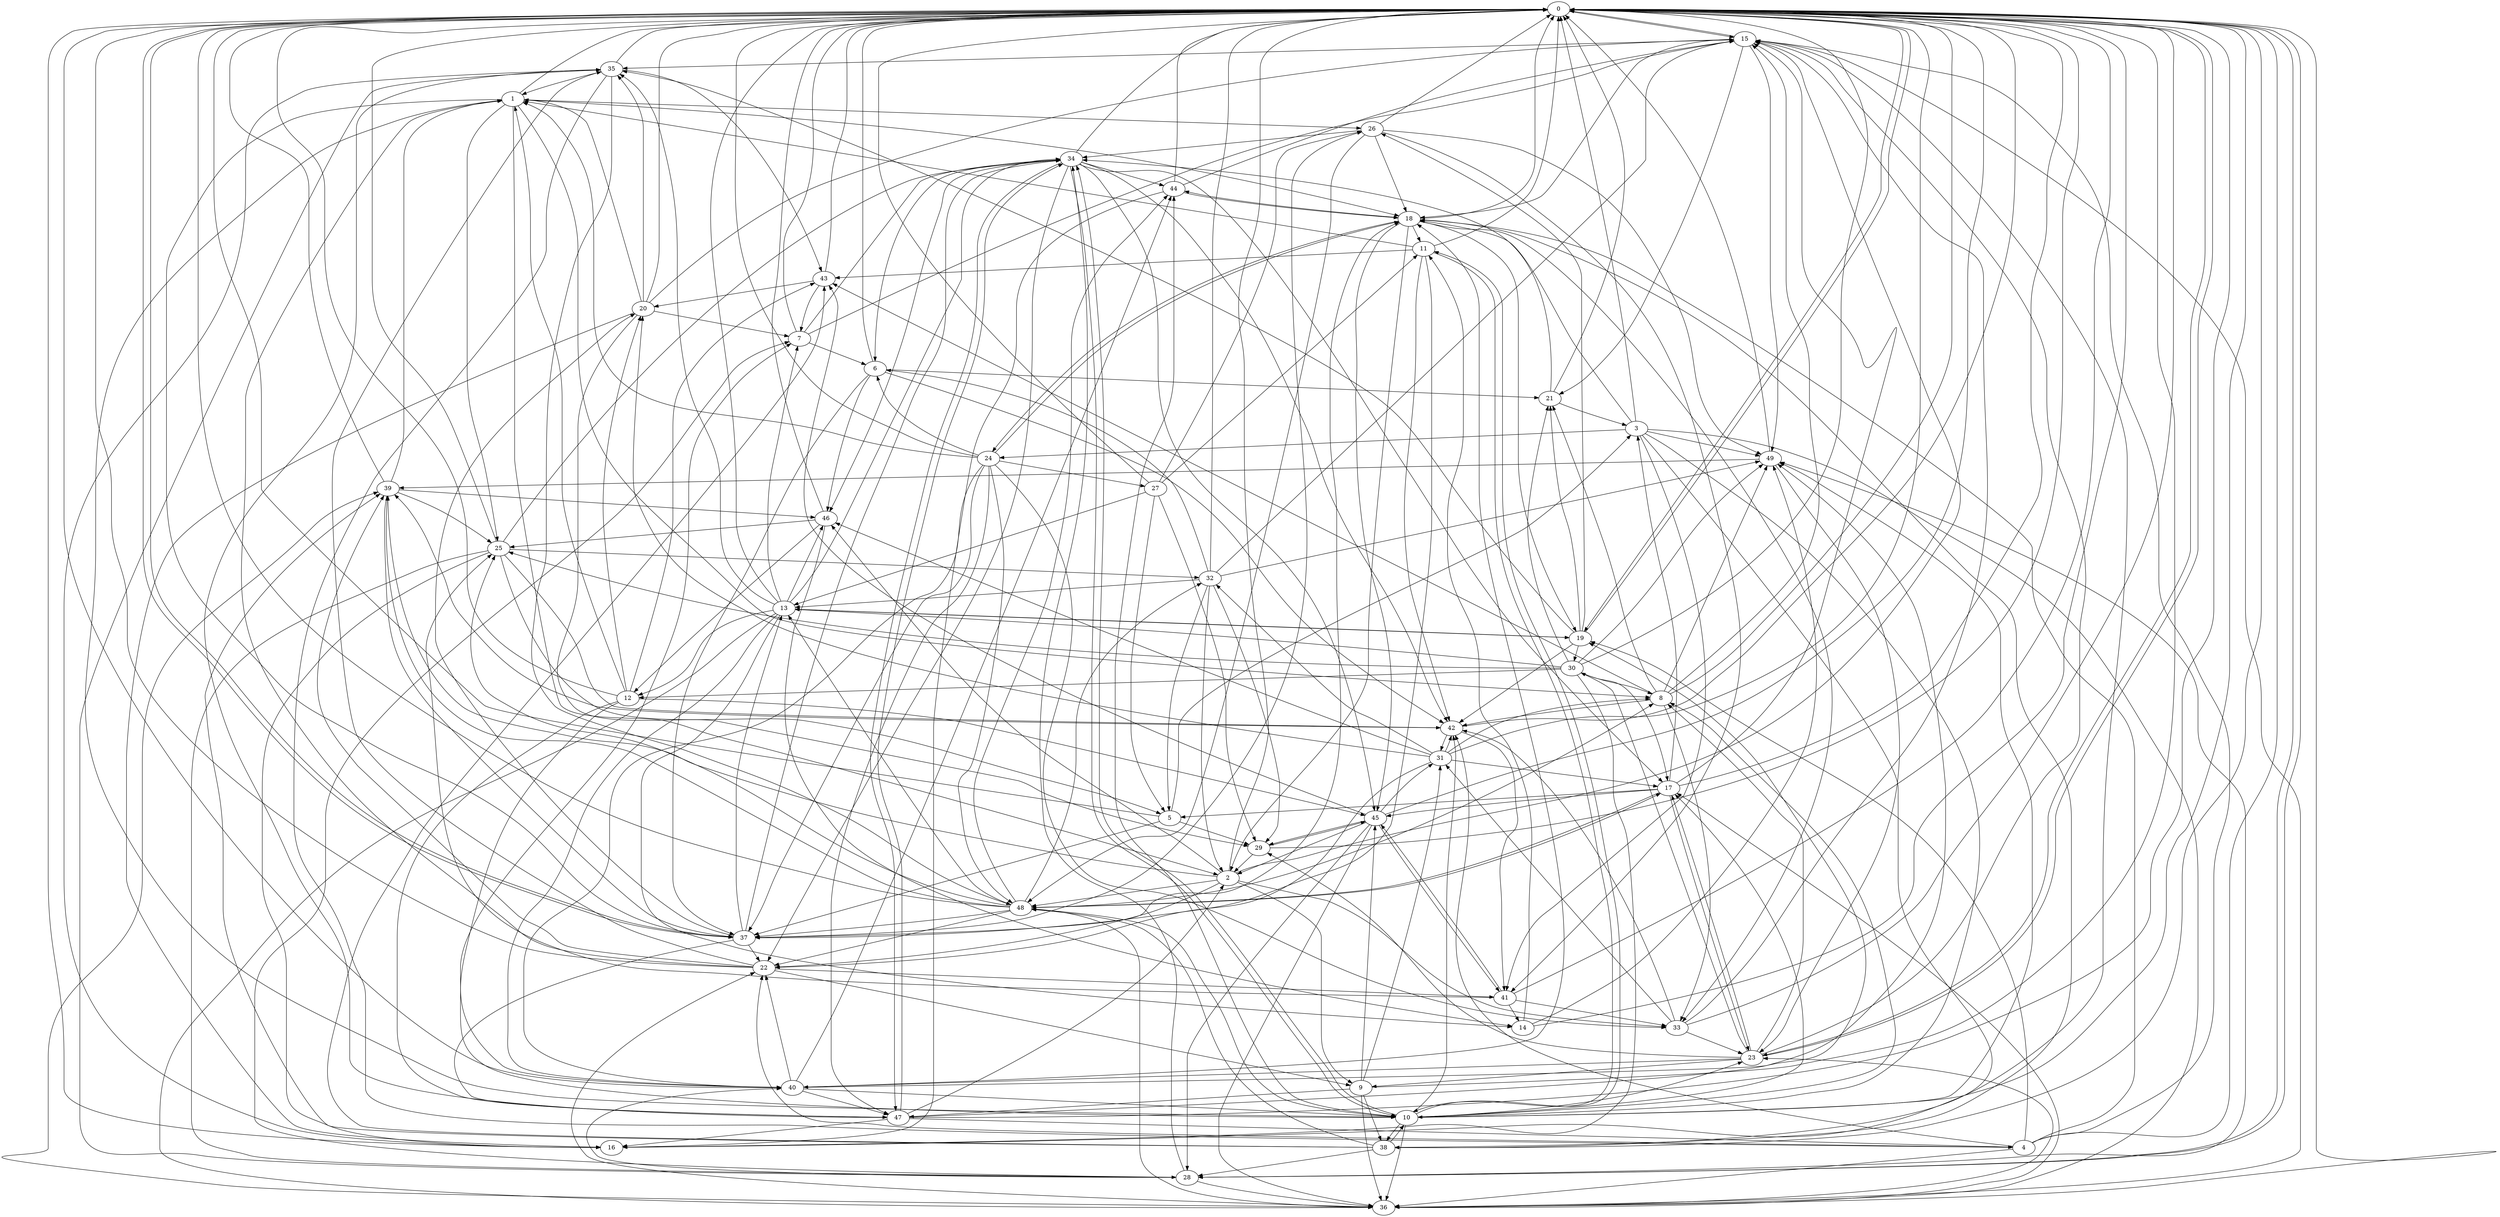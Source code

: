 strict digraph "" {
	0	 [component_delay=3];
	15	 [component_delay=3];
	0 -> 15	 [wire_delay=1];
	19	 [component_delay=3];
	0 -> 19	 [wire_delay=1];
	23	 [component_delay=3];
	0 -> 23	 [wire_delay=1];
	28	 [component_delay=3];
	0 -> 28	 [wire_delay=1];
	37	 [component_delay=3];
	0 -> 37	 [wire_delay=1];
	1	 [component_delay=3];
	1 -> 0	 [wire_delay=1];
	2	 [component_delay=3];
	1 -> 2	 [wire_delay=1];
	8	 [component_delay=3];
	1 -> 8	 [wire_delay=1];
	10	 [component_delay=3];
	1 -> 10	 [wire_delay=1];
	18	 [component_delay=3];
	1 -> 18	 [wire_delay=1];
	25	 [component_delay=3];
	1 -> 25	 [wire_delay=1];
	26	 [component_delay=3];
	1 -> 26	 [wire_delay=1];
	1 -> 37	 [wire_delay=1];
	2 -> 0	 [wire_delay=1];
	9	 [component_delay=3];
	2 -> 9	 [wire_delay=1];
	2 -> 15	 [wire_delay=1];
	22	 [component_delay=3];
	2 -> 22	 [wire_delay=1];
	33	 [component_delay=3];
	2 -> 33	 [wire_delay=1];
	39	 [component_delay=3];
	2 -> 39	 [wire_delay=1];
	46	 [component_delay=3];
	2 -> 46	 [wire_delay=1];
	48	 [component_delay=3];
	2 -> 48	 [wire_delay=1];
	3	 [component_delay=3];
	3 -> 0	 [wire_delay=1];
	3 -> 10	 [wire_delay=1];
	3 -> 18	 [wire_delay=1];
	24	 [component_delay=3];
	3 -> 24	 [wire_delay=1];
	36	 [component_delay=3];
	3 -> 36	 [wire_delay=1];
	38	 [component_delay=3];
	3 -> 38	 [wire_delay=1];
	41	 [component_delay=3];
	3 -> 41	 [wire_delay=1];
	49	 [component_delay=3];
	3 -> 49	 [wire_delay=1];
	4	 [component_delay=3];
	4 -> 0	 [wire_delay=1];
	4 -> 15	 [wire_delay=1];
	4 -> 18	 [wire_delay=1];
	4 -> 19	 [wire_delay=1];
	4 -> 22	 [wire_delay=1];
	4 -> 36	 [wire_delay=1];
	42	 [component_delay=3];
	4 -> 42	 [wire_delay=1];
	5	 [component_delay=3];
	5 -> 0	 [wire_delay=1];
	5 -> 3	 [wire_delay=1];
	29	 [component_delay=3];
	5 -> 29	 [wire_delay=1];
	5 -> 37	 [wire_delay=1];
	6	 [component_delay=3];
	6 -> 0	 [wire_delay=1];
	21	 [component_delay=3];
	6 -> 21	 [wire_delay=1];
	6 -> 37	 [wire_delay=1];
	6 -> 42	 [wire_delay=1];
	6 -> 46	 [wire_delay=1];
	7	 [component_delay=3];
	7 -> 0	 [wire_delay=1];
	7 -> 6	 [wire_delay=1];
	7 -> 15	 [wire_delay=1];
	34	 [component_delay=3];
	7 -> 34	 [wire_delay=1];
	8 -> 0	 [wire_delay=1];
	8 -> 15	 [wire_delay=1];
	8 -> 21	 [wire_delay=1];
	8 -> 33	 [wire_delay=1];
	8 -> 42	 [wire_delay=1];
	43	 [component_delay=3];
	8 -> 43	 [wire_delay=1];
	8 -> 49	 [wire_delay=1];
	9 -> 0	 [wire_delay=1];
	31	 [component_delay=3];
	9 -> 31	 [wire_delay=1];
	9 -> 36	 [wire_delay=1];
	9 -> 38	 [wire_delay=1];
	45	 [component_delay=3];
	9 -> 45	 [wire_delay=1];
	47	 [component_delay=3];
	9 -> 47	 [wire_delay=1];
	10 -> 0	 [wire_delay=1];
	10 -> 7	 [wire_delay=1];
	10 -> 8	 [wire_delay=1];
	11	 [component_delay=3];
	10 -> 11	 [wire_delay=1];
	17	 [component_delay=3];
	10 -> 17	 [wire_delay=1];
	10 -> 23	 [wire_delay=1];
	10 -> 34	 [wire_delay=1];
	10 -> 36	 [wire_delay=1];
	10 -> 38	 [wire_delay=1];
	10 -> 42	 [wire_delay=1];
	44	 [component_delay=3];
	10 -> 44	 [wire_delay=1];
	10 -> 49	 [wire_delay=1];
	11 -> 0	 [wire_delay=1];
	11 -> 1	 [wire_delay=1];
	11 -> 10	 [wire_delay=1];
	11 -> 37	 [wire_delay=1];
	11 -> 42	 [wire_delay=1];
	11 -> 43	 [wire_delay=1];
	12	 [component_delay=3];
	12 -> 0	 [wire_delay=1];
	12 -> 1	 [wire_delay=1];
	20	 [component_delay=3];
	12 -> 20	 [wire_delay=1];
	40	 [component_delay=3];
	12 -> 40	 [wire_delay=1];
	12 -> 43	 [wire_delay=1];
	12 -> 45	 [wire_delay=1];
	12 -> 47	 [wire_delay=1];
	13	 [component_delay=3];
	13 -> 0	 [wire_delay=1];
	13 -> 7	 [wire_delay=1];
	13 -> 12	 [wire_delay=1];
	14	 [component_delay=3];
	13 -> 14	 [wire_delay=1];
	13 -> 19	 [wire_delay=1];
	13 -> 34	 [wire_delay=1];
	35	 [component_delay=3];
	13 -> 35	 [wire_delay=1];
	13 -> 36	 [wire_delay=1];
	13 -> 40	 [wire_delay=1];
	13 -> 46	 [wire_delay=1];
	14 -> 0	 [wire_delay=1];
	14 -> 11	 [wire_delay=1];
	14 -> 49	 [wire_delay=1];
	15 -> 0	 [wire_delay=1];
	15 -> 18	 [wire_delay=1];
	15 -> 21	 [wire_delay=1];
	15 -> 35	 [wire_delay=1];
	15 -> 36	 [wire_delay=1];
	15 -> 49	 [wire_delay=1];
	16	 [component_delay=3];
	16 -> 0	 [wire_delay=1];
	16 -> 15	 [wire_delay=1];
	17 -> 0	 [wire_delay=1];
	17 -> 3	 [wire_delay=1];
	17 -> 5	 [wire_delay=1];
	17 -> 15	 [wire_delay=1];
	17 -> 23	 [wire_delay=1];
	17 -> 45	 [wire_delay=1];
	17 -> 48	 [wire_delay=1];
	18 -> 0	 [wire_delay=1];
	18 -> 2	 [wire_delay=1];
	18 -> 11	 [wire_delay=1];
	18 -> 19	 [wire_delay=1];
	18 -> 24	 [wire_delay=1];
	18 -> 33	 [wire_delay=1];
	18 -> 38	 [wire_delay=1];
	18 -> 44	 [wire_delay=1];
	18 -> 45	 [wire_delay=1];
	19 -> 0	 [wire_delay=1];
	19 -> 13	 [wire_delay=1];
	19 -> 21	 [wire_delay=1];
	19 -> 26	 [wire_delay=1];
	30	 [component_delay=3];
	19 -> 30	 [wire_delay=1];
	19 -> 35	 [wire_delay=1];
	19 -> 42	 [wire_delay=1];
	20 -> 0	 [wire_delay=1];
	20 -> 1	 [wire_delay=1];
	20 -> 7	 [wire_delay=1];
	20 -> 15	 [wire_delay=1];
	20 -> 16	 [wire_delay=1];
	20 -> 29	 [wire_delay=1];
	20 -> 35	 [wire_delay=1];
	21 -> 0	 [wire_delay=1];
	21 -> 3	 [wire_delay=1];
	21 -> 34	 [wire_delay=1];
	22 -> 0	 [wire_delay=1];
	22 -> 1	 [wire_delay=1];
	22 -> 9	 [wire_delay=1];
	22 -> 35	 [wire_delay=1];
	22 -> 39	 [wire_delay=1];
	22 -> 41	 [wire_delay=1];
	23 -> 0	 [wire_delay=1];
	23 -> 8	 [wire_delay=1];
	23 -> 9	 [wire_delay=1];
	23 -> 15	 [wire_delay=1];
	23 -> 17	 [wire_delay=1];
	23 -> 29	 [wire_delay=1];
	23 -> 30	 [wire_delay=1];
	23 -> 40	 [wire_delay=1];
	24 -> 0	 [wire_delay=1];
	24 -> 1	 [wire_delay=1];
	24 -> 6	 [wire_delay=1];
	24 -> 18	 [wire_delay=1];
	27	 [component_delay=3];
	24 -> 27	 [wire_delay=1];
	24 -> 33	 [wire_delay=1];
	24 -> 37	 [wire_delay=1];
	24 -> 40	 [wire_delay=1];
	24 -> 47	 [wire_delay=1];
	24 -> 48	 [wire_delay=1];
	25 -> 0	 [wire_delay=1];
	25 -> 5	 [wire_delay=1];
	25 -> 16	 [wire_delay=1];
	25 -> 28	 [wire_delay=1];
	32	 [component_delay=3];
	25 -> 32	 [wire_delay=1];
	25 -> 34	 [wire_delay=1];
	25 -> 42	 [wire_delay=1];
	26 -> 0	 [wire_delay=1];
	26 -> 18	 [wire_delay=1];
	26 -> 34	 [wire_delay=1];
	26 -> 41	 [wire_delay=1];
	26 -> 48	 [wire_delay=1];
	26 -> 49	 [wire_delay=1];
	27 -> 0	 [wire_delay=1];
	27 -> 5	 [wire_delay=1];
	27 -> 11	 [wire_delay=1];
	27 -> 13	 [wire_delay=1];
	27 -> 26	 [wire_delay=1];
	27 -> 29	 [wire_delay=1];
	28 -> 0	 [wire_delay=1];
	28 -> 7	 [wire_delay=1];
	28 -> 34	 [wire_delay=1];
	28 -> 35	 [wire_delay=1];
	28 -> 36	 [wire_delay=1];
	28 -> 40	 [wire_delay=1];
	28 -> 49	 [wire_delay=1];
	29 -> 0	 [wire_delay=1];
	29 -> 2	 [wire_delay=1];
	29 -> 45	 [wire_delay=1];
	30 -> 0	 [wire_delay=1];
	30 -> 8	 [wire_delay=1];
	30 -> 12	 [wire_delay=1];
	30 -> 13	 [wire_delay=1];
	30 -> 16	 [wire_delay=1];
	30 -> 17	 [wire_delay=1];
	30 -> 21	 [wire_delay=1];
	30 -> 25	 [wire_delay=1];
	30 -> 49	 [wire_delay=1];
	31 -> 0	 [wire_delay=1];
	31 -> 8	 [wire_delay=1];
	31 -> 17	 [wire_delay=1];
	31 -> 20	 [wire_delay=1];
	31 -> 22	 [wire_delay=1];
	31 -> 32	 [wire_delay=1];
	31 -> 42	 [wire_delay=1];
	31 -> 46	 [wire_delay=1];
	32 -> 0	 [wire_delay=1];
	32 -> 2	 [wire_delay=1];
	32 -> 5	 [wire_delay=1];
	32 -> 6	 [wire_delay=1];
	32 -> 13	 [wire_delay=1];
	32 -> 15	 [wire_delay=1];
	32 -> 29	 [wire_delay=1];
	32 -> 49	 [wire_delay=1];
	33 -> 0	 [wire_delay=1];
	33 -> 15	 [wire_delay=1];
	33 -> 23	 [wire_delay=1];
	33 -> 31	 [wire_delay=1];
	33 -> 42	 [wire_delay=1];
	34 -> 0	 [wire_delay=1];
	34 -> 6	 [wire_delay=1];
	34 -> 10	 [wire_delay=1];
	34 -> 17	 [wire_delay=1];
	34 -> 22	 [wire_delay=1];
	34 -> 42	 [wire_delay=1];
	34 -> 44	 [wire_delay=1];
	34 -> 45	 [wire_delay=1];
	34 -> 46	 [wire_delay=1];
	34 -> 47	 [wire_delay=1];
	35 -> 0	 [wire_delay=1];
	35 -> 1	 [wire_delay=1];
	35 -> 4	 [wire_delay=1];
	35 -> 16	 [wire_delay=1];
	35 -> 43	 [wire_delay=1];
	35 -> 48	 [wire_delay=1];
	36 -> 0	 [wire_delay=1];
	36 -> 17	 [wire_delay=1];
	36 -> 22	 [wire_delay=1];
	36 -> 23	 [wire_delay=1];
	36 -> 39	 [wire_delay=1];
	36 -> 48	 [wire_delay=1];
	37 -> 0	 [wire_delay=1];
	37 -> 13	 [wire_delay=1];
	37 -> 18	 [wire_delay=1];
	37 -> 20	 [wire_delay=1];
	37 -> 22	 [wire_delay=1];
	37 -> 26	 [wire_delay=1];
	37 -> 34	 [wire_delay=1];
	37 -> 47	 [wire_delay=1];
	38 -> 0	 [wire_delay=1];
	38 -> 10	 [wire_delay=1];
	38 -> 28	 [wire_delay=1];
	38 -> 39	 [wire_delay=1];
	38 -> 43	 [wire_delay=1];
	38 -> 48	 [wire_delay=1];
	39 -> 0	 [wire_delay=1];
	39 -> 1	 [wire_delay=1];
	39 -> 25	 [wire_delay=1];
	39 -> 37	 [wire_delay=1];
	39 -> 46	 [wire_delay=1];
	40 -> 0	 [wire_delay=1];
	40 -> 10	 [wire_delay=1];
	40 -> 18	 [wire_delay=1];
	40 -> 22	 [wire_delay=1];
	40 -> 44	 [wire_delay=1];
	40 -> 47	 [wire_delay=1];
	40 -> 49	 [wire_delay=1];
	41 -> 0	 [wire_delay=1];
	41 -> 14	 [wire_delay=1];
	41 -> 25	 [wire_delay=1];
	41 -> 33	 [wire_delay=1];
	41 -> 45	 [wire_delay=1];
	42 -> 0	 [wire_delay=1];
	42 -> 31	 [wire_delay=1];
	42 -> 39	 [wire_delay=1];
	42 -> 41	 [wire_delay=1];
	43 -> 0	 [wire_delay=1];
	43 -> 7	 [wire_delay=1];
	43 -> 20	 [wire_delay=1];
	44 -> 0	 [wire_delay=1];
	44 -> 15	 [wire_delay=1];
	44 -> 16	 [wire_delay=1];
	44 -> 18	 [wire_delay=1];
	45 -> 0	 [wire_delay=1];
	45 -> 2	 [wire_delay=1];
	45 -> 28	 [wire_delay=1];
	45 -> 29	 [wire_delay=1];
	45 -> 31	 [wire_delay=1];
	45 -> 36	 [wire_delay=1];
	45 -> 41	 [wire_delay=1];
	45 -> 43	 [wire_delay=1];
	46 -> 0	 [wire_delay=1];
	46 -> 12	 [wire_delay=1];
	46 -> 14	 [wire_delay=1];
	46 -> 25	 [wire_delay=1];
	47 -> 0	 [wire_delay=1];
	47 -> 2	 [wire_delay=1];
	47 -> 4	 [wire_delay=1];
	47 -> 16	 [wire_delay=1];
	47 -> 19	 [wire_delay=1];
	47 -> 34	 [wire_delay=1];
	47 -> 35	 [wire_delay=1];
	48 -> 0	 [wire_delay=1];
	48 -> 8	 [wire_delay=1];
	48 -> 10	 [wire_delay=1];
	48 -> 13	 [wire_delay=1];
	48 -> 17	 [wire_delay=1];
	48 -> 22	 [wire_delay=1];
	48 -> 25	 [wire_delay=1];
	48 -> 32	 [wire_delay=1];
	48 -> 37	 [wire_delay=1];
	48 -> 39	 [wire_delay=1];
	48 -> 44	 [wire_delay=1];
	49 -> 0	 [wire_delay=1];
	49 -> 23	 [wire_delay=1];
	49 -> 39	 [wire_delay=1];
}

